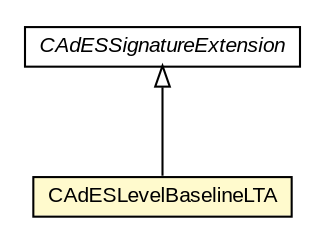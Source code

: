 #!/usr/local/bin/dot
#
# Class diagram 
# Generated by UMLGraph version R5_6-24-gf6e263 (http://www.umlgraph.org/)
#

digraph G {
	edge [fontname="arial",fontsize=10,labelfontname="arial",labelfontsize=10];
	node [fontname="arial",fontsize=10,shape=plaintext];
	nodesep=0.25;
	ranksep=0.5;
	// eu.europa.esig.dss.cades.signature.CAdESLevelBaselineLTA
	c186023 [label=<<table title="eu.europa.esig.dss.cades.signature.CAdESLevelBaselineLTA" border="0" cellborder="1" cellspacing="0" cellpadding="2" port="p" bgcolor="lemonChiffon" href="./CAdESLevelBaselineLTA.html">
		<tr><td><table border="0" cellspacing="0" cellpadding="1">
<tr><td align="center" balign="center"> CAdESLevelBaselineLTA </td></tr>
		</table></td></tr>
		</table>>, URL="./CAdESLevelBaselineLTA.html", fontname="arial", fontcolor="black", fontsize=10.0];
	//eu.europa.esig.dss.cades.signature.CAdESLevelBaselineLTA extends eu.europa.esig.dss.cades.signature.CAdESSignatureExtension
	c186145:p -> c186023:p [dir=back,arrowtail=empty];
	// eu.europa.esig.dss.cades.signature.CAdESSignatureExtension
	c186145 [label=<<table title="eu.europa.esig.dss.cades.signature.CAdESSignatureExtension" border="0" cellborder="1" cellspacing="0" cellpadding="2" port="p" href="http://java.sun.com/j2se/1.4.2/docs/api/eu/europa/esig/dss/cades/signature/CAdESSignatureExtension.html">
		<tr><td><table border="0" cellspacing="0" cellpadding="1">
<tr><td align="center" balign="center"><font face="arial italic"> CAdESSignatureExtension </font></td></tr>
		</table></td></tr>
		</table>>, URL="http://java.sun.com/j2se/1.4.2/docs/api/eu/europa/esig/dss/cades/signature/CAdESSignatureExtension.html", fontname="arial", fontcolor="black", fontsize=10.0];
}

